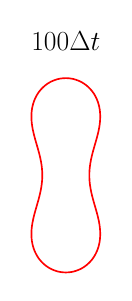 \begin{tikzpicture}[scale=0.4]

\begin{axis}[
  xmin = -1,
  xmax = 1,
  ymin = -2,
  ymax = 2,
  scale only axis,
  axis equal image,
  hide axis,
  title = {\Huge$100 \Delta t$}
  ]

\addplot [mark=none,red,line width=1.5] table{
4.109e-01 -9.887e-13
4.11e-01 1.411e-02
4.112e-01 2.885e-02
4.117e-01 4.45e-02
4.124e-01 6.079e-02
4.133e-01 7.704e-02
4.143e-01 9.24e-02
4.154e-01 1.063e-01
4.166e-01 1.193e-01
4.18e-01 1.332e-01
4.199e-01 1.502e-01
4.227e-01 1.719e-01
4.266e-01 1.989e-01
4.319e-01 2.31e-01
4.388e-01 2.678e-01
4.473e-01 3.081e-01
4.573e-01 3.506e-01
4.683e-01 3.939e-01
4.798e-01 4.366e-01
4.913e-01 4.774e-01
5.022e-01 5.155e-01
5.123e-01 5.503e-01
5.214e-01 5.817e-01
5.295e-01 6.1e-01
5.367e-01 6.359e-01
5.434e-01 6.602e-01
5.496e-01 6.837e-01
5.555e-01 7.068e-01
5.613e-01 7.302e-01
5.668e-01 7.541e-01
5.724e-01 7.795e-01
5.781e-01 8.074e-01
5.838e-01 8.388e-01
5.894e-01 8.743e-01
5.944e-01 9.142e-01
5.983e-01 9.582e-01
6.004e-01 1.006e+00
6.001e-01 1.055e+00
5.97e-01 1.105e+00
5.91e-01 1.154e+00
5.824e-01 1.2e+00
5.718e-01 1.242e+00
5.597e-01 1.281e+00
5.468e-01 1.315e+00
5.334e-01 1.346e+00
5.194e-01 1.374e+00
5.046e-01 1.401e+00
4.887e-01 1.427e+00
4.715e-01 1.452e+00
4.532e-01 1.476e+00
4.34e-01 1.498e+00
4.14e-01 1.52e+00
3.931e-01 1.54e+00
3.707e-01 1.56e+00
3.461e-01 1.58e+00
3.186e-01 1.599e+00
2.878e-01 1.619e+00
2.538e-01 1.637e+00
2.172e-01 1.653e+00
1.79e-01 1.667e+00
1.406e-01 1.679e+00
1.03e-01 1.687e+00
6.71e-02 1.692e+00
3.297e-02 1.695e+00
3.156e-12 1.696e+00
-3.297e-02 1.695e+00
-6.71e-02 1.692e+00
-1.03e-01 1.687e+00
-1.406e-01 1.679e+00
-1.79e-01 1.667e+00
-2.172e-01 1.653e+00
-2.538e-01 1.637e+00
-2.878e-01 1.619e+00
-3.186e-01 1.599e+00
-3.461e-01 1.58e+00
-3.707e-01 1.56e+00
-3.931e-01 1.54e+00
-4.14e-01 1.52e+00
-4.34e-01 1.498e+00
-4.532e-01 1.476e+00
-4.715e-01 1.452e+00
-4.887e-01 1.427e+00
-5.046e-01 1.401e+00
-5.194e-01 1.374e+00
-5.334e-01 1.346e+00
-5.468e-01 1.315e+00
-5.597e-01 1.281e+00
-5.718e-01 1.242e+00
-5.824e-01 1.2e+00
-5.91e-01 1.154e+00
-5.97e-01 1.105e+00
-6.001e-01 1.055e+00
-6.004e-01 1.006e+00
-5.983e-01 9.582e-01
-5.944e-01 9.142e-01
-5.894e-01 8.743e-01
-5.838e-01 8.388e-01
-5.781e-01 8.074e-01
-5.724e-01 7.795e-01
-5.668e-01 7.541e-01
-5.613e-01 7.302e-01
-5.555e-01 7.068e-01
-5.496e-01 6.837e-01
-5.434e-01 6.602e-01
-5.367e-01 6.359e-01
-5.295e-01 6.1e-01
-5.214e-01 5.817e-01
-5.123e-01 5.503e-01
-5.022e-01 5.155e-01
-4.913e-01 4.774e-01
-4.798e-01 4.366e-01
-4.683e-01 3.939e-01
-4.573e-01 3.506e-01
-4.473e-01 3.081e-01
-4.388e-01 2.678e-01
-4.319e-01 2.31e-01
-4.266e-01 1.989e-01
-4.227e-01 1.719e-01
-4.199e-01 1.502e-01
-4.18e-01 1.332e-01
-4.166e-01 1.193e-01
-4.154e-01 1.063e-01
-4.143e-01 9.24e-02
-4.133e-01 7.704e-02
-4.124e-01 6.079e-02
-4.117e-01 4.45e-02
-4.112e-01 2.885e-02
-4.11e-01 1.411e-02
-4.109e-01 -1.469e-11
-4.11e-01 -1.411e-02
-4.112e-01 -2.885e-02
-4.117e-01 -4.45e-02
-4.124e-01 -6.079e-02
-4.133e-01 -7.704e-02
-4.143e-01 -9.24e-02
-4.154e-01 -1.063e-01
-4.166e-01 -1.193e-01
-4.18e-01 -1.332e-01
-4.199e-01 -1.502e-01
-4.227e-01 -1.719e-01
-4.266e-01 -1.989e-01
-4.319e-01 -2.31e-01
-4.388e-01 -2.678e-01
-4.473e-01 -3.081e-01
-4.573e-01 -3.506e-01
-4.683e-01 -3.939e-01
-4.798e-01 -4.366e-01
-4.913e-01 -4.774e-01
-5.022e-01 -5.155e-01
-5.123e-01 -5.503e-01
-5.214e-01 -5.817e-01
-5.295e-01 -6.1e-01
-5.367e-01 -6.359e-01
-5.434e-01 -6.602e-01
-5.496e-01 -6.837e-01
-5.555e-01 -7.068e-01
-5.613e-01 -7.302e-01
-5.668e-01 -7.541e-01
-5.724e-01 -7.795e-01
-5.781e-01 -8.074e-01
-5.838e-01 -8.388e-01
-5.894e-01 -8.743e-01
-5.944e-01 -9.142e-01
-5.983e-01 -9.582e-01
-6.004e-01 -1.006e+00
-6.001e-01 -1.055e+00
-5.97e-01 -1.105e+00
-5.91e-01 -1.154e+00
-5.824e-01 -1.2e+00
-5.718e-01 -1.242e+00
-5.597e-01 -1.281e+00
-5.468e-01 -1.315e+00
-5.334e-01 -1.346e+00
-5.194e-01 -1.374e+00
-5.046e-01 -1.401e+00
-4.887e-01 -1.427e+00
-4.715e-01 -1.452e+00
-4.532e-01 -1.476e+00
-4.34e-01 -1.498e+00
-4.14e-01 -1.52e+00
-3.931e-01 -1.54e+00
-3.707e-01 -1.56e+00
-3.461e-01 -1.58e+00
-3.186e-01 -1.599e+00
-2.878e-01 -1.619e+00
-2.538e-01 -1.637e+00
-2.172e-01 -1.653e+00
-1.79e-01 -1.667e+00
-1.406e-01 -1.679e+00
-1.03e-01 -1.687e+00
-6.71e-02 -1.692e+00
-3.297e-02 -1.695e+00
2.756e-12 -1.696e+00
3.297e-02 -1.695e+00
6.71e-02 -1.692e+00
1.03e-01 -1.687e+00
1.406e-01 -1.679e+00
1.79e-01 -1.667e+00
2.172e-01 -1.653e+00
2.538e-01 -1.637e+00
2.878e-01 -1.619e+00
3.186e-01 -1.599e+00
3.461e-01 -1.58e+00
3.707e-01 -1.56e+00
3.931e-01 -1.54e+00
4.14e-01 -1.52e+00
4.34e-01 -1.498e+00
4.532e-01 -1.476e+00
4.715e-01 -1.452e+00
4.887e-01 -1.427e+00
5.046e-01 -1.401e+00
5.194e-01 -1.374e+00
5.334e-01 -1.346e+00
5.468e-01 -1.315e+00
5.597e-01 -1.281e+00
5.718e-01 -1.242e+00
5.824e-01 -1.2e+00
5.91e-01 -1.154e+00
5.97e-01 -1.105e+00
6.001e-01 -1.055e+00
6.004e-01 -1.006e+00
5.983e-01 -9.582e-01
5.944e-01 -9.142e-01
5.894e-01 -8.743e-01
5.838e-01 -8.388e-01
5.781e-01 -8.074e-01
5.724e-01 -7.795e-01
5.668e-01 -7.541e-01
5.613e-01 -7.302e-01
5.555e-01 -7.068e-01
5.496e-01 -6.837e-01
5.434e-01 -6.602e-01
5.367e-01 -6.359e-01
5.295e-01 -6.1e-01
5.214e-01 -5.817e-01
5.123e-01 -5.503e-01
5.022e-01 -5.155e-01
4.913e-01 -4.774e-01
4.798e-01 -4.366e-01
4.683e-01 -3.939e-01
4.573e-01 -3.506e-01
4.473e-01 -3.081e-01
4.388e-01 -2.678e-01
4.319e-01 -2.31e-01
4.266e-01 -1.989e-01
4.227e-01 -1.719e-01
4.199e-01 -1.502e-01
4.18e-01 -1.332e-01
4.166e-01 -1.193e-01
4.154e-01 -1.063e-01
4.143e-01 -9.24e-02
4.133e-01 -7.704e-02
4.124e-01 -6.079e-02
4.117e-01 -4.45e-02
4.112e-01 -2.885e-02
4.11e-01 -1.411e-02
4.109e-01 -9.887e-13
};


\end{axis}

\end{tikzpicture}



